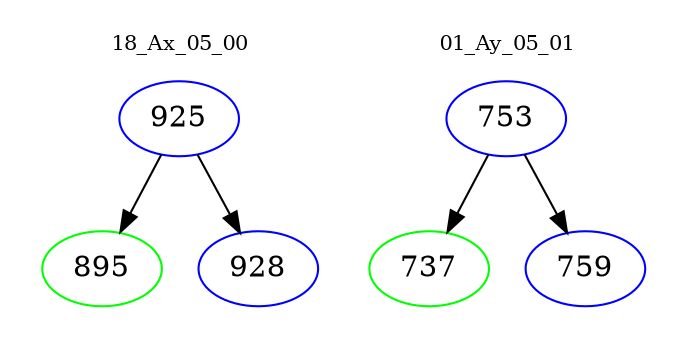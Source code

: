 digraph{
subgraph cluster_0 {
color = white
label = "18_Ax_05_00";
fontsize=10;
T0_925 [label="925", color="blue"]
T0_925 -> T0_895 [color="black"]
T0_895 [label="895", color="green"]
T0_925 -> T0_928 [color="black"]
T0_928 [label="928", color="blue"]
}
subgraph cluster_1 {
color = white
label = "01_Ay_05_01";
fontsize=10;
T1_753 [label="753", color="blue"]
T1_753 -> T1_737 [color="black"]
T1_737 [label="737", color="green"]
T1_753 -> T1_759 [color="black"]
T1_759 [label="759", color="blue"]
}
}
